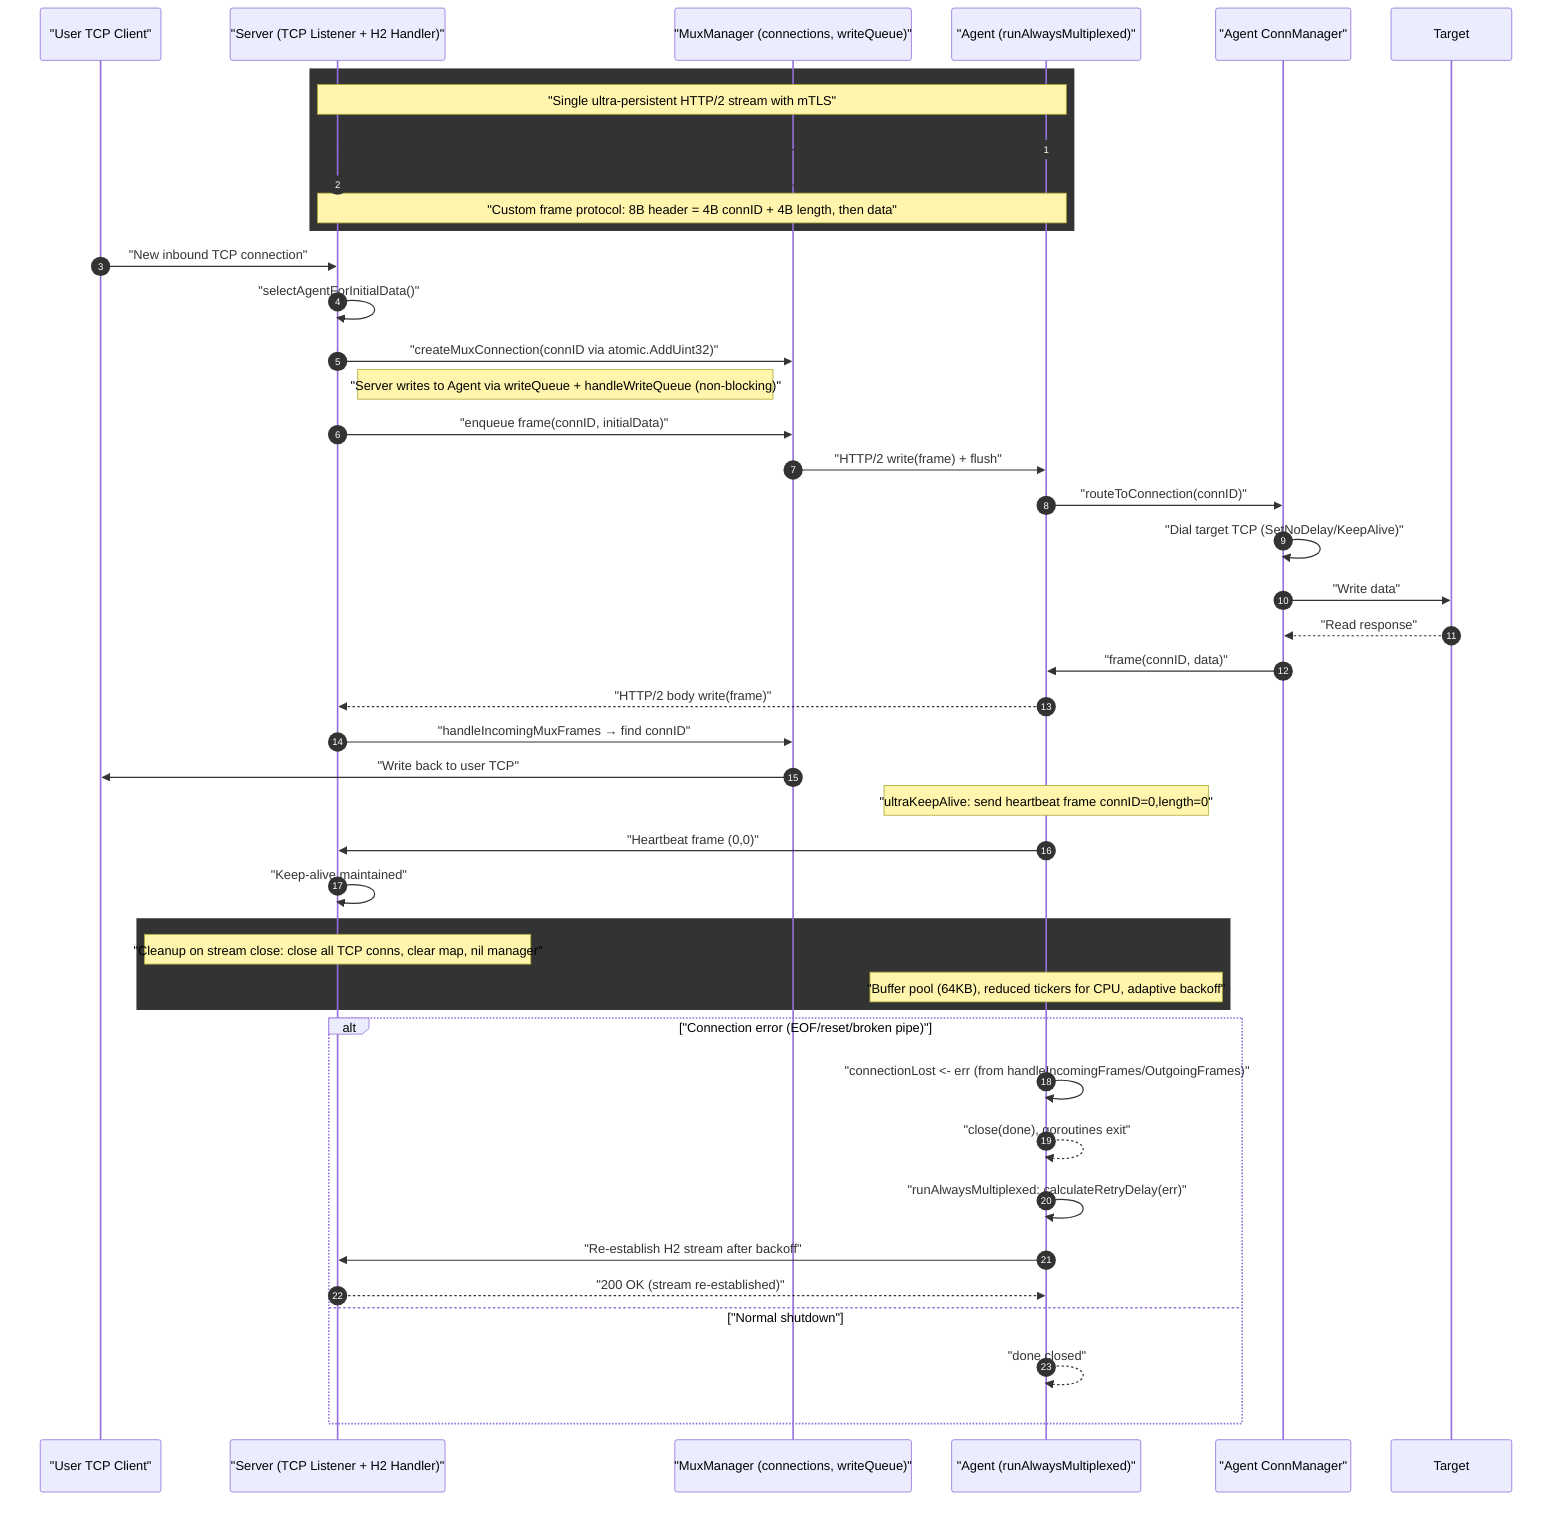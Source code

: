 sequenceDiagram
    autonumber
    participant U as "User TCP Client"
    participant S as "Server (TCP Listener + H2 Handler)"
    participant M as "MuxManager (connections, writeQueue)"
    participant A as "Agent (runAlwaysMultiplexed)"
    participant CM as "Agent ConnManager"

    rect rect
        note over A,S: "Single ultra-persistent HTTP/2 stream with mTLS"
        A->>S: "HTTPS POST /tunnel (H2)"
        S-->>A: "200 OK (stream established)"
        note over A,S: "Custom frame protocol: 8B header = 4B connID + 4B length, then data"
    end

    U->>S: "New inbound TCP connection"
    S->>S: "selectAgentForInitialData()"
    S->>M: "createMuxConnection(connID via atomic.AddUint32)"
    note right of S: "Server writes to Agent via writeQueue + handleWriteQueue (non-blocking)"
    S->>M: "enqueue frame(connID, initialData)"
    M->>A: "HTTP/2 write(frame) + flush"

    A->>CM: "routeToConnection(connID)"
    CM->>CM: "Dial target TCP (SetNoDelay/KeepAlive)"
    CM->>Target: "Write data"
    Target-->>CM: "Read response"

    CM->>A: "frame(connID, data)"
    A-->>S: "HTTP/2 body write(frame)"
    S->>M: "handleIncomingMuxFrames → find connID"
    M->>U: "Write back to user TCP"

    note over A: "ultraKeepAlive: send heartbeat frame connID=0,length=0"
    A->>S: "Heartbeat frame (0,0)"
    S->>S: "Keep-alive maintained"

    rect rect
        note over S: "Cleanup on stream close: close all TCP conns, clear map, nil manager"
        note over A: "Buffer pool (64KB), reduced tickers for CPU, adaptive backoff"
    end

    alt "Connection error (EOF/reset/broken pipe)"
        A->>A: "connectionLost <- err (from handleIncomingFrames/OutgoingFrames)"
        A-->>A: "close(done), goroutines exit"
        A->>A: "runAlwaysMultiplexed: calculateRetryDelay(err)"
        A->>S: "Re-establish H2 stream after backoff"
        S-->>A: "200 OK (stream re-established)"
    else "Normal shutdown"
        A-->>A: "done closed"
    end